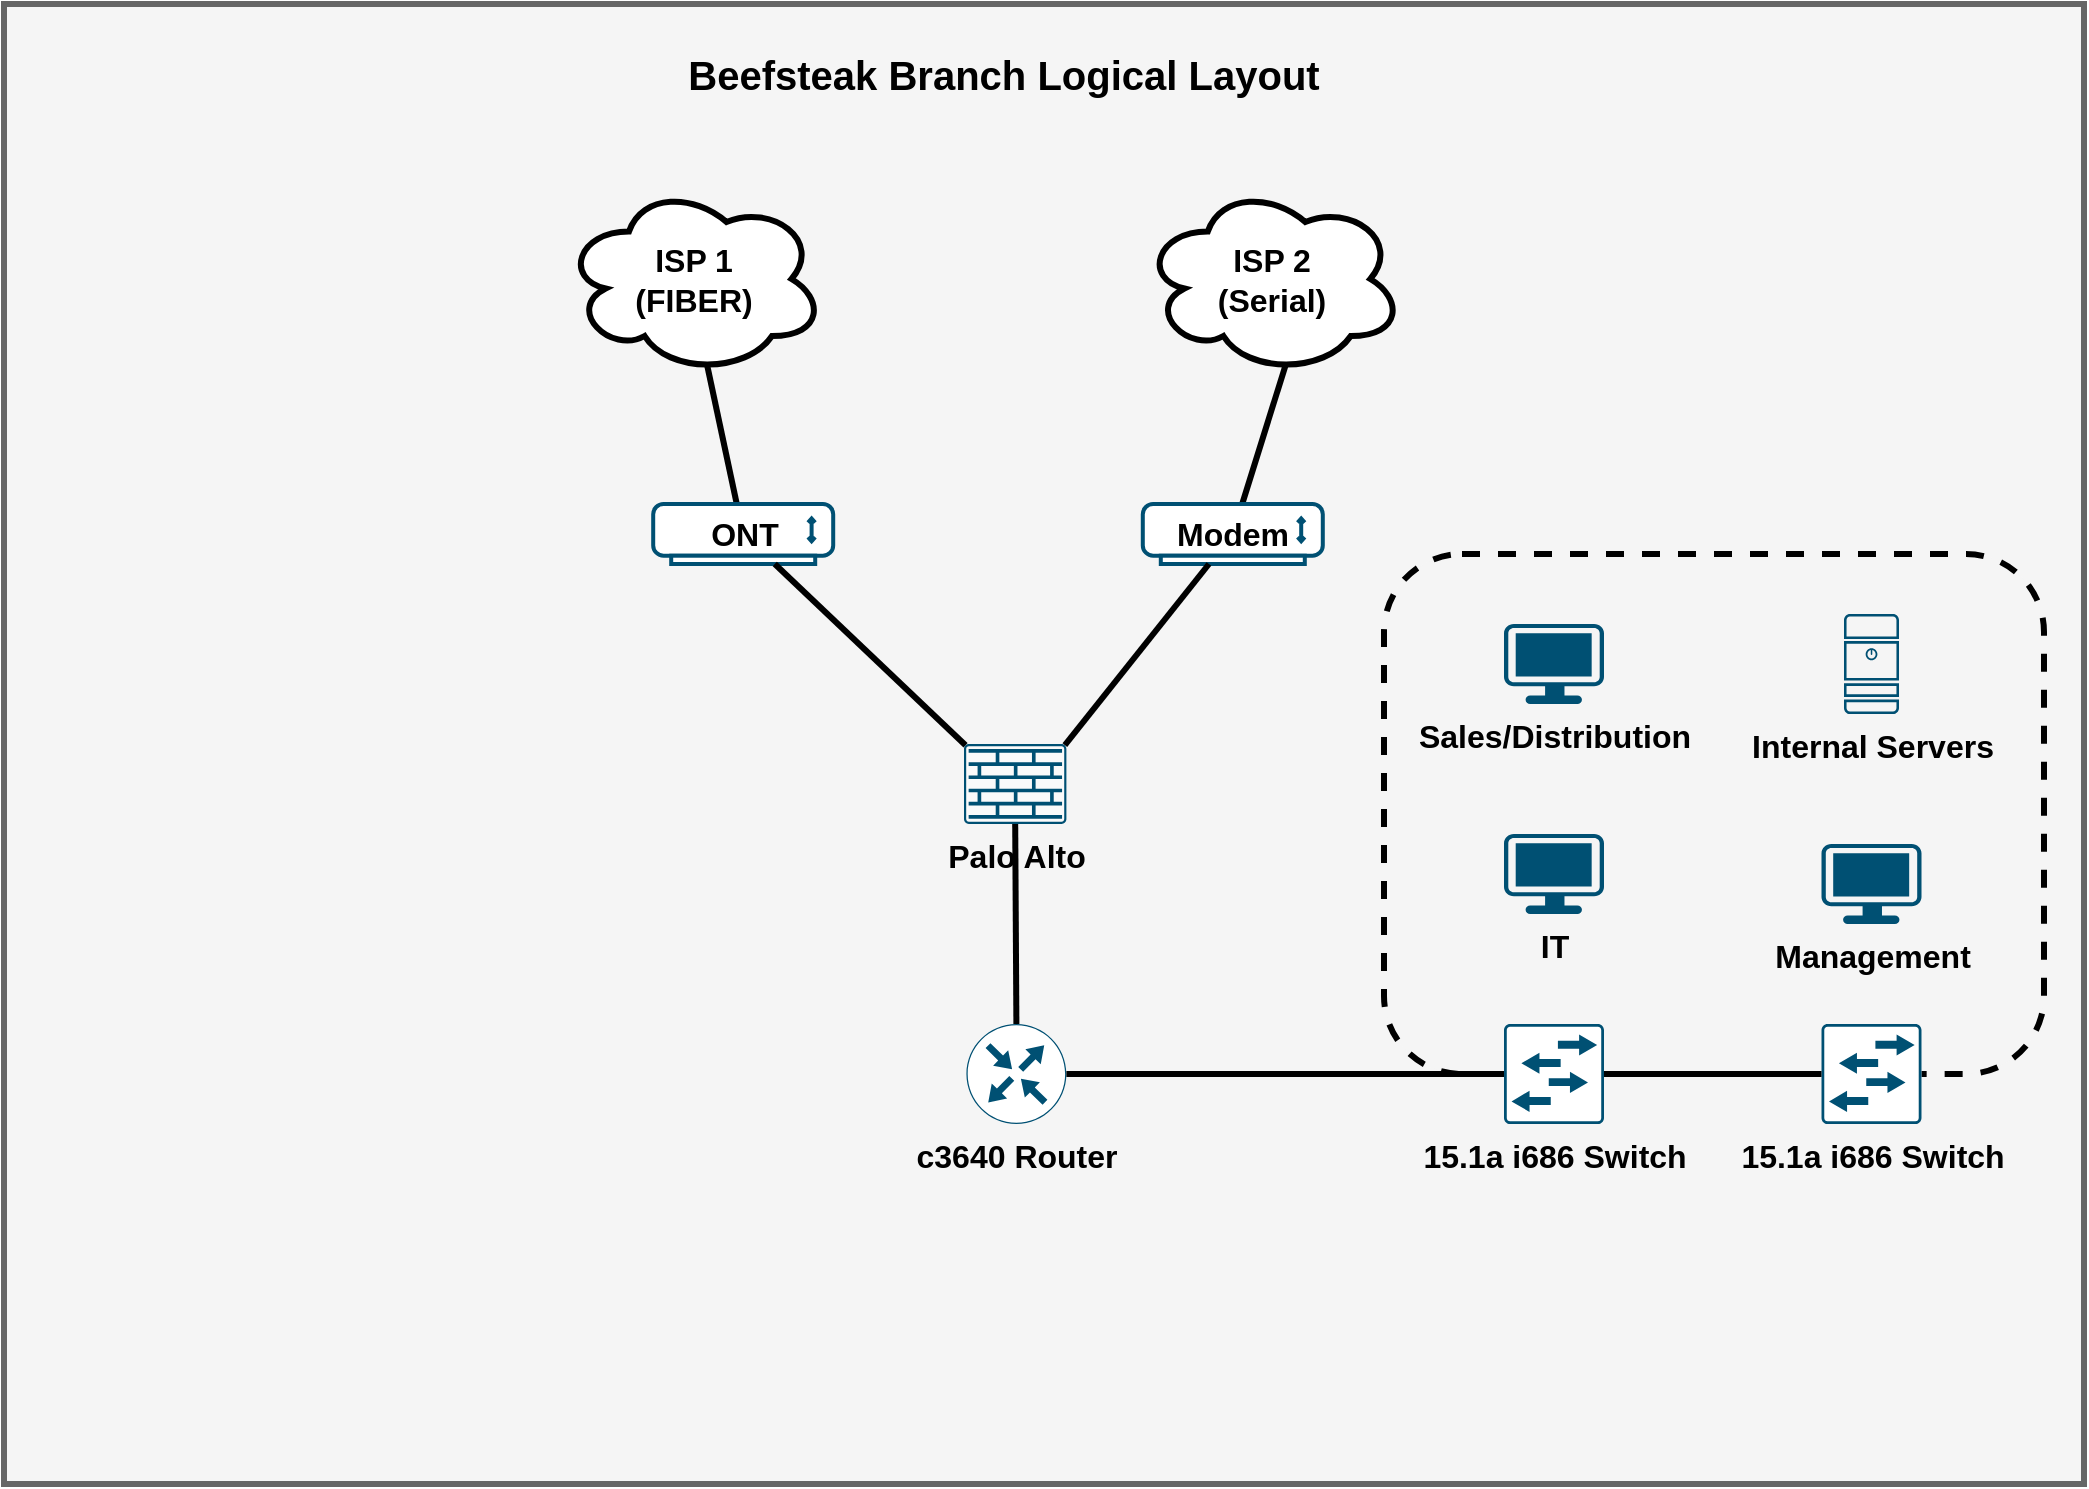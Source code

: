 <mxfile version="26.0.11">
  <diagram name="Page-1" id="c37626ed-c26b-45fb-9056-f9ebc6bb27b6">
    <mxGraphModel dx="1434" dy="759" grid="1" gridSize="10" guides="1" tooltips="1" connect="1" arrows="1" fold="1" page="1" pageScale="1" pageWidth="1100" pageHeight="850" background="none" math="0" shadow="0">
      <root>
        <mxCell id="0" />
        <mxCell id="1" parent="0" />
        <mxCell id="pjnQEubE4bMpfgBRHc-I-14" value="" style="rounded=0;whiteSpace=wrap;html=1;fillColor=#f5f5f5;strokeColor=#666666;fontColor=#333333;strokeWidth=3;" vertex="1" parent="1">
          <mxGeometry x="50" y="30" width="1040" height="740" as="geometry" />
        </mxCell>
        <mxCell id="pjnQEubE4bMpfgBRHc-I-1" value="&lt;div&gt;&lt;b&gt;&lt;font style=&quot;font-size: 16px;&quot;&gt;ISP 1&lt;/font&gt;&lt;/b&gt;&lt;/div&gt;&lt;div&gt;&lt;b&gt;&lt;font style=&quot;font-size: 16px;&quot;&gt;(FIBER)&lt;/font&gt;&lt;/b&gt;&lt;/div&gt;" style="ellipse;shape=cloud;whiteSpace=wrap;html=1;strokeWidth=3;" vertex="1" parent="1">
          <mxGeometry x="330" y="120" width="130" height="95" as="geometry" />
        </mxCell>
        <mxCell id="pjnQEubE4bMpfgBRHc-I-2" value="&lt;div&gt;&lt;b&gt;&lt;font style=&quot;font-size: 16px;&quot;&gt;ISP 2&lt;/font&gt;&lt;/b&gt;&lt;/div&gt;&lt;div&gt;&lt;b&gt;&lt;font style=&quot;font-size: 16px;&quot;&gt;(Serial)&lt;/font&gt;&lt;/b&gt;&lt;/div&gt;" style="ellipse;shape=cloud;whiteSpace=wrap;html=1;strokeWidth=3;" vertex="1" parent="1">
          <mxGeometry x="619.4" y="120" width="130" height="95" as="geometry" />
        </mxCell>
        <mxCell id="pjnQEubE4bMpfgBRHc-I-4" value="" style="endArrow=none;html=1;rounded=0;strokeWidth=3;entryX=0.55;entryY=0.95;entryDx=0;entryDy=0;entryPerimeter=0;" edge="1" parent="1" source="pjnQEubE4bMpfgBRHc-I-55" target="pjnQEubE4bMpfgBRHc-I-2">
          <mxGeometry width="50" height="50" relative="1" as="geometry">
            <mxPoint x="638.64" y="325.3" as="sourcePoint" />
            <mxPoint x="569" y="328" as="targetPoint" />
          </mxGeometry>
        </mxCell>
        <mxCell id="pjnQEubE4bMpfgBRHc-I-5" value="" style="endArrow=none;html=1;rounded=0;strokeWidth=3;entryX=0.55;entryY=0.95;entryDx=0;entryDy=0;entryPerimeter=0;" edge="1" parent="1" source="pjnQEubE4bMpfgBRHc-I-61" target="pjnQEubE4bMpfgBRHc-I-1">
          <mxGeometry width="50" height="50" relative="1" as="geometry">
            <mxPoint x="570" y="320" as="sourcePoint" />
            <mxPoint x="579" y="338" as="targetPoint" />
          </mxGeometry>
        </mxCell>
        <mxCell id="pjnQEubE4bMpfgBRHc-I-22" value="&lt;b&gt;Palo Alto&lt;/b&gt;" style="sketch=0;points=[[0.015,0.015,0],[0.985,0.015,0],[0.985,0.985,0],[0.015,0.985,0],[0.25,0,0],[0.5,0,0],[0.75,0,0],[1,0.25,0],[1,0.5,0],[1,0.75,0],[0.75,1,0],[0.5,1,0],[0.25,1,0],[0,0.75,0],[0,0.5,0],[0,0.25,0]];verticalLabelPosition=bottom;html=1;verticalAlign=top;aspect=fixed;align=center;pointerEvents=1;shape=mxgraph.cisco19.rect;prIcon=firewall;fillColor=#FAFAFA;strokeColor=#005073;fontSize=16;" vertex="1" parent="1">
          <mxGeometry x="530" y="400" width="51.2" height="40" as="geometry" />
        </mxCell>
        <mxCell id="pjnQEubE4bMpfgBRHc-I-24" value="" style="endArrow=none;html=1;rounded=0;strokeWidth=3;exitX=0.5;exitY=0;exitDx=0;exitDy=0;exitPerimeter=0;entryX=0.5;entryY=1;entryDx=0;entryDy=0;entryPerimeter=0;" edge="1" parent="1" source="pjnQEubE4bMpfgBRHc-I-19" target="pjnQEubE4bMpfgBRHc-I-22">
          <mxGeometry width="50" height="50" relative="1" as="geometry">
            <mxPoint x="644" y="216" as="sourcePoint" />
            <mxPoint x="514" y="291" as="targetPoint" />
          </mxGeometry>
        </mxCell>
        <mxCell id="pjnQEubE4bMpfgBRHc-I-19" value="&lt;font style=&quot;font-size: 16px;&quot;&gt;&lt;b&gt;c3640 Router&lt;/b&gt;&lt;/font&gt;" style="sketch=0;points=[[0.5,0,0],[1,0.5,0],[0.5,1,0],[0,0.5,0],[0.145,0.145,0],[0.856,0.145,0],[0.855,0.856,0],[0.145,0.855,0]];verticalLabelPosition=bottom;html=1;verticalAlign=top;aspect=fixed;align=center;pointerEvents=1;shape=mxgraph.cisco19.rect;prIcon=router;labelBackgroundColor=light-dark(#f5f5f5, #272727);fillColor=#FFFFFF;strokeColor=light-dark(#005073, #436697);" vertex="1" parent="1">
          <mxGeometry x="531.2" y="540" width="50" height="50" as="geometry" />
        </mxCell>
        <mxCell id="pjnQEubE4bMpfgBRHc-I-55" value="&lt;span style=&quot;color: rgb(0, 0, 0);&quot;&gt;&lt;font style=&quot;font-size: 16px;&quot;&gt;&lt;b&gt;Modem&lt;/b&gt;&lt;/font&gt;&lt;/span&gt;" style="fontColor=#0066CC;verticalAlign=middle;verticalLabelPosition=middle;labelPosition=center;align=center;html=1;outlineConnect=0;fillColor=#FFFFFF;strokeColor=light-dark(#005073, #7d9cc6);gradientColor=none;gradientDirection=north;strokeWidth=2;shape=mxgraph.networks.modem;" vertex="1" parent="1">
          <mxGeometry x="619.4" y="280" width="90" height="30" as="geometry" />
        </mxCell>
        <mxCell id="pjnQEubE4bMpfgBRHc-I-56" value="" style="rounded=1;whiteSpace=wrap;html=1;dashed=1;fillColor=#f5f5f5;fontColor=#333333;strokeColor=#000000;fontSize=12;strokeWidth=3;" vertex="1" parent="1">
          <mxGeometry x="740" y="305" width="330" height="260" as="geometry" />
        </mxCell>
        <mxCell id="pjnQEubE4bMpfgBRHc-I-57" value="&lt;div&gt;&lt;font style=&quot;font-size: 16px;&quot;&gt;&lt;b&gt;Sales/Distribution&lt;/b&gt;&lt;/font&gt;&lt;/div&gt;" style="points=[[0.03,0.03,0],[0.5,0,0],[0.97,0.03,0],[1,0.4,0],[0.97,0.745,0],[0.5,1,0],[0.03,0.745,0],[0,0.4,0]];verticalLabelPosition=bottom;sketch=0;html=1;verticalAlign=top;aspect=fixed;align=center;pointerEvents=1;shape=mxgraph.cisco19.workstation;fillColor=light-dark(#005073, #7d9cc6);strokeColor=light-dark(#FFFFFF,#436697);" vertex="1" parent="1">
          <mxGeometry x="800" y="340" width="50" height="40" as="geometry" />
        </mxCell>
        <mxCell id="pjnQEubE4bMpfgBRHc-I-58" value="&lt;font style=&quot;font-size: 16px;&quot;&gt;&lt;b&gt;IT&lt;/b&gt;&lt;/font&gt;" style="points=[[0.03,0.03,0],[0.5,0,0],[0.97,0.03,0],[1,0.4,0],[0.97,0.745,0],[0.5,1,0],[0.03,0.745,0],[0,0.4,0]];verticalLabelPosition=bottom;sketch=0;html=1;verticalAlign=top;aspect=fixed;align=center;pointerEvents=1;shape=mxgraph.cisco19.workstation;fillColor=light-dark(#005073, #7d9cc6);strokeColor=light-dark(#FFFFFF,#436697);" vertex="1" parent="1">
          <mxGeometry x="800" y="445" width="50" height="40" as="geometry" />
        </mxCell>
        <mxCell id="pjnQEubE4bMpfgBRHc-I-59" value="&lt;div&gt;&lt;font style=&quot;font-size: 16px;&quot;&gt;&lt;b&gt;Management&lt;/b&gt;&lt;/font&gt;&lt;/div&gt;" style="points=[[0.03,0.03,0],[0.5,0,0],[0.97,0.03,0],[1,0.4,0],[0.97,0.745,0],[0.5,1,0],[0.03,0.745,0],[0,0.4,0]];verticalLabelPosition=bottom;sketch=0;html=1;verticalAlign=top;aspect=fixed;align=center;pointerEvents=1;shape=mxgraph.cisco19.workstation;fillColor=light-dark(#005073, #7d9cc6);strokeColor=light-dark(#FFFFFF,#436697);" vertex="1" parent="1">
          <mxGeometry x="958.75" y="450" width="50" height="40" as="geometry" />
        </mxCell>
        <mxCell id="pjnQEubE4bMpfgBRHc-I-60" value="&lt;font style=&quot;font-size: 16px;&quot;&gt;&lt;b&gt;Internal &lt;/b&gt;&lt;/font&gt;&lt;font style=&quot;font-size: 16px;&quot;&gt;&lt;b&gt;&lt;font&gt;Server&lt;/font&gt;s&lt;/b&gt;&lt;/font&gt;" style="sketch=0;points=[[0.015,0.015,0],[0.985,0.015,0],[0.985,0.985,0],[0.015,0.985,0],[0.25,0,0],[0.5,0,0],[0.75,0,0],[1,0.25,0],[1,0.5,0],[1,0.75,0],[0.75,1,0],[0.5,1,0],[0.25,1,0],[0,0.75,0],[0,0.5,0],[0,0.25,0]];verticalLabelPosition=bottom;html=1;verticalAlign=top;aspect=fixed;align=center;pointerEvents=1;shape=mxgraph.cisco19.server;fillColor=light-dark(#005073, #7d9cc6);strokeColor=light-dark(#FFFFFF,#436697);" vertex="1" parent="1">
          <mxGeometry x="970" y="335" width="27.5" height="50" as="geometry" />
        </mxCell>
        <mxCell id="pjnQEubE4bMpfgBRHc-I-61" value="&lt;span style=&quot;color: rgb(0, 0, 0);&quot;&gt;&lt;b&gt;&lt;font style=&quot;font-size: 16px;&quot;&gt;ONT&lt;/font&gt;&lt;/b&gt;&lt;/span&gt;" style="fontColor=#0066CC;verticalAlign=middle;verticalLabelPosition=middle;labelPosition=center;align=center;html=1;outlineConnect=0;fillColor=#FFFFFF;strokeColor=light-dark(#005073, #7d9cc6);gradientColor=none;gradientDirection=north;strokeWidth=2;shape=mxgraph.networks.modem;" vertex="1" parent="1">
          <mxGeometry x="374.6" y="280" width="90" height="30" as="geometry" />
        </mxCell>
        <mxCell id="pjnQEubE4bMpfgBRHc-I-62" value="" style="endArrow=none;html=1;rounded=0;strokeWidth=3;entryX=0.985;entryY=0.015;entryDx=0;entryDy=0;entryPerimeter=0;" edge="1" parent="1" source="pjnQEubE4bMpfgBRHc-I-55" target="pjnQEubE4bMpfgBRHc-I-22">
          <mxGeometry width="50" height="50" relative="1" as="geometry">
            <mxPoint x="702" y="342" as="sourcePoint" />
            <mxPoint x="682" y="220" as="targetPoint" />
          </mxGeometry>
        </mxCell>
        <mxCell id="pjnQEubE4bMpfgBRHc-I-63" value="" style="endArrow=none;html=1;rounded=0;strokeWidth=3;entryX=0.015;entryY=0.015;entryDx=0;entryDy=0;entryPerimeter=0;" edge="1" parent="1" source="pjnQEubE4bMpfgBRHc-I-61" target="pjnQEubE4bMpfgBRHc-I-22">
          <mxGeometry width="50" height="50" relative="1" as="geometry">
            <mxPoint x="702" y="372" as="sourcePoint" />
            <mxPoint x="687" y="445" as="targetPoint" />
          </mxGeometry>
        </mxCell>
        <mxCell id="pjnQEubE4bMpfgBRHc-I-64" value="&lt;font style=&quot;font-size: 20px;&quot;&gt;&lt;b&gt;Beefsteak Branch Logical Layout&lt;/b&gt;&lt;/font&gt;" style="text;html=1;align=center;verticalAlign=middle;whiteSpace=wrap;rounded=0;" vertex="1" parent="1">
          <mxGeometry x="385" y="50" width="330" height="30" as="geometry" />
        </mxCell>
        <mxCell id="pjnQEubE4bMpfgBRHc-I-16" value="&lt;font style=&quot;font-size: 16px;&quot;&gt;&lt;b&gt;15.1a i686 Switch&lt;/b&gt;&lt;/font&gt;" style="sketch=0;points=[[0.015,0.015,0],[0.985,0.015,0],[0.985,0.985,0],[0.015,0.985,0],[0.25,0,0],[0.5,0,0],[0.75,0,0],[1,0.25,0],[1,0.5,0],[1,0.75,0],[0.75,1,0],[0.5,1,0],[0.25,1,0],[0,0.75,0],[0,0.5,0],[0,0.25,0]];verticalLabelPosition=bottom;html=1;verticalAlign=top;aspect=fixed;align=center;pointerEvents=1;shape=mxgraph.cisco19.rect;prIcon=l2_switch;labelBackgroundColor=light-dark(#f5f5f5, #141414);fillColor=#FFFFFF;strokeColor=light-dark(#005073, #436697);" vertex="1" parent="1">
          <mxGeometry x="800" y="540" width="50" height="50" as="geometry" />
        </mxCell>
        <mxCell id="pjnQEubE4bMpfgBRHc-I-17" value="&lt;font style=&quot;font-size: 16px;&quot;&gt;&lt;b&gt;15.1a i686 Switch&lt;/b&gt;&lt;/font&gt;" style="sketch=0;points=[[0.015,0.015,0],[0.985,0.015,0],[0.985,0.985,0],[0.015,0.985,0],[0.25,0,0],[0.5,0,0],[0.75,0,0],[1,0.25,0],[1,0.5,0],[1,0.75,0],[0.75,1,0],[0.5,1,0],[0.25,1,0],[0,0.75,0],[0,0.5,0],[0,0.25,0]];verticalLabelPosition=bottom;html=1;verticalAlign=top;aspect=fixed;align=center;pointerEvents=1;shape=mxgraph.cisco19.rect;prIcon=l2_switch;fillColor=#FFFFFF;strokeColor=light-dark(#005073, #436697);" vertex="1" parent="1">
          <mxGeometry x="958.75" y="540" width="50" height="50" as="geometry" />
        </mxCell>
        <mxCell id="bU7S4ERMX5JgMJu_IhuA-19" value="" style="endArrow=none;html=1;rounded=0;strokeWidth=3;exitX=0;exitY=0.5;exitDx=0;exitDy=0;exitPerimeter=0;entryX=1;entryY=0.5;entryDx=0;entryDy=0;entryPerimeter=0;" parent="1" source="pjnQEubE4bMpfgBRHc-I-17" target="pjnQEubE4bMpfgBRHc-I-16" edge="1">
          <mxGeometry width="50" height="50" relative="1" as="geometry">
            <mxPoint x="659" y="590" as="sourcePoint" />
            <mxPoint x="659" y="513" as="targetPoint" />
          </mxGeometry>
        </mxCell>
        <mxCell id="pjnQEubE4bMpfgBRHc-I-43" value="" style="endArrow=none;html=1;rounded=0;strokeWidth=3;exitX=0;exitY=0.5;exitDx=0;exitDy=0;exitPerimeter=0;entryX=1;entryY=0.5;entryDx=0;entryDy=0;entryPerimeter=0;" edge="1" parent="1" source="pjnQEubE4bMpfgBRHc-I-16" target="pjnQEubE4bMpfgBRHc-I-19">
          <mxGeometry width="50" height="50" relative="1" as="geometry">
            <mxPoint x="675" y="670" as="sourcePoint" />
            <mxPoint x="690" y="660" as="targetPoint" />
          </mxGeometry>
        </mxCell>
      </root>
    </mxGraphModel>
  </diagram>
</mxfile>
